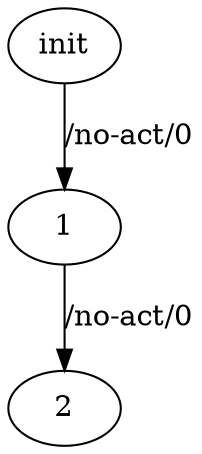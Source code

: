 digraph X {
S140446993413688 [label="init"]
S140446993413688 -> S140446993461472 [label="/no-act/0"]
S140446993461472 [label="1"]
S140446993461472 -> S140446993430720 [label="/no-act/0"]
S140446993430720 [label="2"]
}
